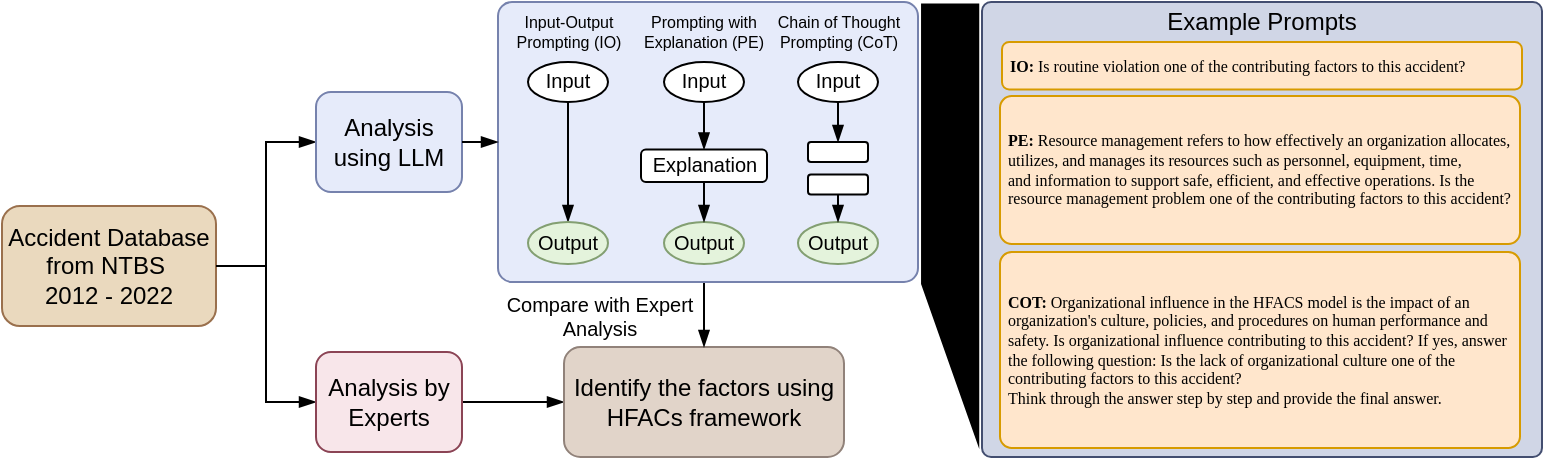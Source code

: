 <mxfile version="26.0.16">
  <diagram name="Page-1" id="tCLOaL6wGDRcGgQHXbkz">
    <mxGraphModel dx="1046" dy="602" grid="1" gridSize="1" guides="1" tooltips="1" connect="1" arrows="1" fold="1" page="1" pageScale="1" pageWidth="850" pageHeight="1100" math="0" shadow="0">
      <root>
        <mxCell id="0" />
        <mxCell id="1" parent="0" />
        <mxCell id="v1883fZIhXRqAfB3swYI-3" style="edgeStyle=orthogonalEdgeStyle;rounded=0;orthogonalLoop=1;jettySize=auto;html=1;exitX=1;exitY=0.5;exitDx=0;exitDy=0;entryX=0;entryY=0.5;entryDx=0;entryDy=0;endArrow=blockThin;endFill=1;verticalAlign=middle;spacing=0;" edge="1" parent="1" source="v1883fZIhXRqAfB3swYI-1" target="v1883fZIhXRqAfB3swYI-2">
          <mxGeometry relative="1" as="geometry" />
        </mxCell>
        <mxCell id="v1883fZIhXRqAfB3swYI-1" value="Accident Database from NTBS&amp;nbsp;&lt;div&gt;2012 - 2022&lt;/div&gt;" style="rounded=1;whiteSpace=wrap;html=1;fillColor=#EAD9BE;strokeColor=#9A704D;verticalAlign=middle;spacing=0;" vertex="1" parent="1">
          <mxGeometry x="50" y="182" width="107" height="60" as="geometry" />
        </mxCell>
        <mxCell id="v1883fZIhXRqAfB3swYI-12" style="edgeStyle=orthogonalEdgeStyle;rounded=0;orthogonalLoop=1;jettySize=auto;html=1;exitX=1;exitY=0.5;exitDx=0;exitDy=0;entryX=0;entryY=0.5;entryDx=0;entryDy=0;endArrow=blockThin;endFill=1;verticalAlign=middle;spacing=0;" edge="1" parent="1" source="v1883fZIhXRqAfB3swYI-2" target="v1883fZIhXRqAfB3swYI-4">
          <mxGeometry relative="1" as="geometry" />
        </mxCell>
        <mxCell id="v1883fZIhXRqAfB3swYI-2" value="Analysis by Experts" style="rounded=1;whiteSpace=wrap;html=1;fillColor=#F8E6EA;strokeColor=#8B4455;verticalAlign=middle;spacing=0;" vertex="1" parent="1">
          <mxGeometry x="207" y="255" width="73" height="50" as="geometry" />
        </mxCell>
        <mxCell id="v1883fZIhXRqAfB3swYI-4" value="Identify the factors using HFACs framework" style="rounded=1;whiteSpace=wrap;html=1;fillColor=#E1D4C9;strokeColor=#91827A;verticalAlign=middle;spacing=0;" vertex="1" parent="1">
          <mxGeometry x="331" y="252.5" width="140" height="55" as="geometry" />
        </mxCell>
        <mxCell id="v1883fZIhXRqAfB3swYI-15" style="edgeStyle=orthogonalEdgeStyle;rounded=0;orthogonalLoop=1;jettySize=auto;html=1;exitX=1;exitY=0.5;exitDx=0;exitDy=0;entryX=0;entryY=0.5;entryDx=0;entryDy=0;endArrow=blockThin;endFill=1;verticalAlign=middle;spacing=0;" edge="1" parent="1" source="v1883fZIhXRqAfB3swYI-1" target="v1883fZIhXRqAfB3swYI-6">
          <mxGeometry relative="1" as="geometry" />
        </mxCell>
        <mxCell id="v1883fZIhXRqAfB3swYI-6" value="Analysis using LLM" style="rounded=1;whiteSpace=wrap;html=1;fillColor=#E6EBFA;strokeColor=#7682AD;verticalAlign=middle;spacing=0;" vertex="1" parent="1">
          <mxGeometry x="207" y="125" width="73" height="50" as="geometry" />
        </mxCell>
        <mxCell id="v1883fZIhXRqAfB3swYI-13" style="edgeStyle=orthogonalEdgeStyle;rounded=0;orthogonalLoop=1;jettySize=auto;html=1;exitX=0.5;exitY=1;exitDx=0;exitDy=0;entryX=0.5;entryY=0;entryDx=0;entryDy=0;endArrow=blockThin;endFill=1;verticalAlign=middle;spacing=0;" edge="1" parent="1" source="v1883fZIhXRqAfB3swYI-7" target="v1883fZIhXRqAfB3swYI-4">
          <mxGeometry relative="1" as="geometry" />
        </mxCell>
        <mxCell id="v1883fZIhXRqAfB3swYI-7" value="" style="rounded=1;whiteSpace=wrap;html=1;fillColor=#E6EBFA;strokeColor=#7682AD;arcSize=5;verticalAlign=middle;spacing=0;" vertex="1" parent="1">
          <mxGeometry x="298" y="80" width="210" height="140" as="geometry" />
        </mxCell>
        <mxCell id="v1883fZIhXRqAfB3swYI-20" style="edgeStyle=orthogonalEdgeStyle;rounded=0;orthogonalLoop=1;jettySize=auto;html=1;exitX=0.5;exitY=1;exitDx=0;exitDy=0;entryX=0.5;entryY=0;entryDx=0;entryDy=0;endArrow=blockThin;endFill=1;verticalAlign=middle;spacing=0;" edge="1" parent="1" source="v1883fZIhXRqAfB3swYI-8" target="v1883fZIhXRqAfB3swYI-16">
          <mxGeometry relative="1" as="geometry" />
        </mxCell>
        <mxCell id="v1883fZIhXRqAfB3swYI-8" value="Input" style="ellipse;whiteSpace=wrap;html=1;flipH=0;fontSize=10;verticalAlign=middle;spacing=0;spacingTop=-2;" vertex="1" parent="1">
          <mxGeometry x="313" y="110" width="40" height="20" as="geometry" />
        </mxCell>
        <mxCell id="v1883fZIhXRqAfB3swYI-23" style="edgeStyle=orthogonalEdgeStyle;rounded=0;orthogonalLoop=1;jettySize=auto;html=1;exitX=0.5;exitY=1;exitDx=0;exitDy=0;entryX=0.5;entryY=0;entryDx=0;entryDy=0;endArrow=blockThin;endFill=1;verticalAlign=middle;spacing=0;" edge="1" parent="1" source="v1883fZIhXRqAfB3swYI-9" target="v1883fZIhXRqAfB3swYI-21">
          <mxGeometry relative="1" as="geometry" />
        </mxCell>
        <mxCell id="v1883fZIhXRqAfB3swYI-9" value="Input" style="ellipse;whiteSpace=wrap;html=1;flipH=0;fontSize=10;verticalAlign=middle;spacing=0;spacingTop=-2;" vertex="1" parent="1">
          <mxGeometry x="381" y="110" width="40" height="20" as="geometry" />
        </mxCell>
        <mxCell id="v1883fZIhXRqAfB3swYI-27" style="edgeStyle=orthogonalEdgeStyle;rounded=0;orthogonalLoop=1;jettySize=auto;html=1;exitX=0.5;exitY=1;exitDx=0;exitDy=0;entryX=0.5;entryY=0;entryDx=0;entryDy=0;endArrow=blockThin;endFill=1;verticalAlign=middle;spacing=0;" edge="1" parent="1" source="v1883fZIhXRqAfB3swYI-10" target="v1883fZIhXRqAfB3swYI-25">
          <mxGeometry relative="1" as="geometry" />
        </mxCell>
        <mxCell id="v1883fZIhXRqAfB3swYI-10" value="Input" style="ellipse;whiteSpace=wrap;html=1;flipH=0;fontSize=10;verticalAlign=middle;spacing=0;spacingTop=-2;" vertex="1" parent="1">
          <mxGeometry x="448" y="110" width="40" height="20" as="geometry" />
        </mxCell>
        <mxCell id="v1883fZIhXRqAfB3swYI-14" style="edgeStyle=orthogonalEdgeStyle;rounded=0;orthogonalLoop=1;jettySize=auto;html=1;exitX=1;exitY=0.5;exitDx=0;exitDy=0;entryX=0;entryY=0.5;entryDx=0;entryDy=0;endArrow=blockThin;endFill=1;verticalAlign=middle;spacing=0;" edge="1" parent="1" source="v1883fZIhXRqAfB3swYI-6" target="v1883fZIhXRqAfB3swYI-7">
          <mxGeometry relative="1" as="geometry" />
        </mxCell>
        <mxCell id="v1883fZIhXRqAfB3swYI-16" value="Output" style="ellipse;whiteSpace=wrap;html=1;fillColor=#E4F3DC;strokeColor=#839F72;fontSize=10;verticalAlign=middle;spacing=0;spacingTop=-2;" vertex="1" parent="1">
          <mxGeometry x="313" y="190" width="40" height="21" as="geometry" />
        </mxCell>
        <mxCell id="v1883fZIhXRqAfB3swYI-17" value="Output" style="ellipse;whiteSpace=wrap;html=1;fillColor=#E4F3DC;strokeColor=#839F72;fontSize=10;verticalAlign=middle;spacing=0;spacingTop=-2;" vertex="1" parent="1">
          <mxGeometry x="381" y="190" width="40" height="21" as="geometry" />
        </mxCell>
        <mxCell id="v1883fZIhXRqAfB3swYI-18" value="Output" style="ellipse;whiteSpace=wrap;html=1;fillColor=#E4F3DC;strokeColor=#839F72;fontSize=10;verticalAlign=middle;spacing=0;spacingTop=-2;" vertex="1" parent="1">
          <mxGeometry x="448" y="190" width="40" height="21" as="geometry" />
        </mxCell>
        <mxCell id="v1883fZIhXRqAfB3swYI-24" style="edgeStyle=orthogonalEdgeStyle;rounded=0;orthogonalLoop=1;jettySize=auto;html=1;exitX=0.5;exitY=1;exitDx=0;exitDy=0;entryX=0.5;entryY=0;entryDx=0;entryDy=0;endArrow=blockThin;endFill=1;verticalAlign=middle;spacing=0;" edge="1" parent="1" source="v1883fZIhXRqAfB3swYI-21" target="v1883fZIhXRqAfB3swYI-17">
          <mxGeometry relative="1" as="geometry" />
        </mxCell>
        <mxCell id="v1883fZIhXRqAfB3swYI-21" value="Explanation" style="rounded=1;whiteSpace=wrap;html=1;fontSize=10;verticalAlign=middle;spacing=0;spacingTop=-1;" vertex="1" parent="1">
          <mxGeometry x="369.5" y="153.75" width="63" height="16.25" as="geometry" />
        </mxCell>
        <mxCell id="v1883fZIhXRqAfB3swYI-25" value="" style="rounded=1;whiteSpace=wrap;html=1;verticalAlign=middle;spacing=0;" vertex="1" parent="1">
          <mxGeometry x="453" y="150" width="30" height="10" as="geometry" />
        </mxCell>
        <mxCell id="v1883fZIhXRqAfB3swYI-28" style="edgeStyle=orthogonalEdgeStyle;rounded=0;orthogonalLoop=1;jettySize=auto;html=1;exitX=0.5;exitY=1;exitDx=0;exitDy=0;entryX=0.5;entryY=0;entryDx=0;entryDy=0;endArrow=blockThin;endFill=1;verticalAlign=middle;spacing=0;" edge="1" parent="1" source="v1883fZIhXRqAfB3swYI-26" target="v1883fZIhXRqAfB3swYI-18">
          <mxGeometry relative="1" as="geometry" />
        </mxCell>
        <mxCell id="v1883fZIhXRqAfB3swYI-26" value="" style="rounded=1;whiteSpace=wrap;html=1;verticalAlign=middle;spacing=0;" vertex="1" parent="1">
          <mxGeometry x="453" y="166.25" width="30" height="10" as="geometry" />
        </mxCell>
        <mxCell id="v1883fZIhXRqAfB3swYI-29" value="Input-Output Prompting (IO)" style="text;html=1;align=center;verticalAlign=middle;whiteSpace=wrap;rounded=0;fontSize=8;spacing=0;" vertex="1" parent="1">
          <mxGeometry x="306.5" y="82.5" width="53" height="25" as="geometry" />
        </mxCell>
        <mxCell id="v1883fZIhXRqAfB3swYI-30" value="Prompting with Explanation (PE)" style="text;html=1;align=center;verticalAlign=middle;whiteSpace=wrap;rounded=0;fontSize=8;spacing=0;" vertex="1" parent="1">
          <mxGeometry x="371" y="80" width="60" height="30" as="geometry" />
        </mxCell>
        <mxCell id="v1883fZIhXRqAfB3swYI-31" value="Chain of Thought Prompting (CoT)" style="text;html=1;align=center;verticalAlign=middle;whiteSpace=wrap;rounded=0;fontSize=8;spacing=0;" vertex="1" parent="1">
          <mxGeometry x="434.5" y="80" width="67" height="30" as="geometry" />
        </mxCell>
        <mxCell id="v1883fZIhXRqAfB3swYI-32" value="Compare with Expert Analysis" style="text;html=1;align=center;verticalAlign=middle;whiteSpace=wrap;rounded=0;fontSize=10;spacing=0;" vertex="1" parent="1">
          <mxGeometry x="299" y="222" width="100" height="30" as="geometry" />
        </mxCell>
        <mxCell id="v1883fZIhXRqAfB3swYI-33" value="Example Prompts" style="rounded=1;whiteSpace=wrap;html=1;arcSize=2;verticalAlign=top;fillColor=#D0D6E6;strokeColor=#434E70;spacingTop=-4;" vertex="1" parent="1">
          <mxGeometry x="540" y="80" width="280" height="227.5" as="geometry" />
        </mxCell>
        <mxCell id="v1883fZIhXRqAfB3swYI-35" value="&lt;b&gt;IO:&lt;/b&gt; Is routine violation one of the contributing factors to this accident?" style="rounded=1;whiteSpace=wrap;fontSize=8;align=left;spacingLeft=2;fontFamily=Menlo;fillColor=#ffe6cc;strokeColor=#d79b00;html=1;" vertex="1" parent="1">
          <mxGeometry x="550" y="100" width="260" height="23.75" as="geometry" />
        </mxCell>
        <mxCell id="v1883fZIhXRqAfB3swYI-36" value="PE:&lt;span style=&quot;font-weight: normal;&quot;&gt; Resource management refers to how effectively an organization allocates, utilizes,&amp;nbsp;and manages its resources such as personnel, equipment, time, and&amp;nbsp;information to&amp;nbsp;support safe, efficient, and effective operations. Is the resource management problem one of the contributing factors to this accident?&lt;/span&gt;" style="rounded=1;whiteSpace=wrap;fontSize=8;align=left;arcSize=8;spacingLeft=2;fontFamily=Menlo;fillColor=#ffe6cc;strokeColor=#d79b00;html=1;fontStyle=1" vertex="1" parent="1">
          <mxGeometry x="549" y="127" width="260" height="74" as="geometry" />
        </mxCell>
        <mxCell id="v1883fZIhXRqAfB3swYI-37" value="&lt;b&gt;COT: &lt;/b&gt;Organizational influence in the HFACS model is the impact of an organization&#39;s culture, policies, and procedures on human performance and safety. Is organizational influence contributing to this accident? If yes, answer the following question:&amp;nbsp;Is the lack of organizational culture one of the contributing factors to this accident?&lt;br&gt;Think through the answer step by step and provide the final answer." style="rounded=1;whiteSpace=wrap;arcSize=6;fontFamily=Menlo;fontSize=8;fillColor=#ffe6cc;strokeColor=#d79b00;align=left;html=1;spacingLeft=2;" vertex="1" parent="1">
          <mxGeometry x="549" y="205" width="260" height="98" as="geometry" />
        </mxCell>
        <mxCell id="v1883fZIhXRqAfB3swYI-70" value="" style="verticalLabelPosition=bottom;verticalAlign=top;html=1;shape=mxgraph.basic.polygon;polyCoords=[[0.47,0],[0.95,0],[1,0],[0.63,1],[1,1],[0,1],[0,1],[0,0],[0.02,0],[0.2,0]];polyline=0;fillColor=light-dark(#f2f5fd, #1F2330);strokeWidth=2;rotation=90;strokeColor=none;gradientColor=light-dark(#cbd2e7, #ededed);fillStyle=solid;gradientDirection=north;" vertex="1" parent="1">
          <mxGeometry x="412.71" y="177.53" width="222.73" height="29.1" as="geometry" />
        </mxCell>
      </root>
    </mxGraphModel>
  </diagram>
</mxfile>
